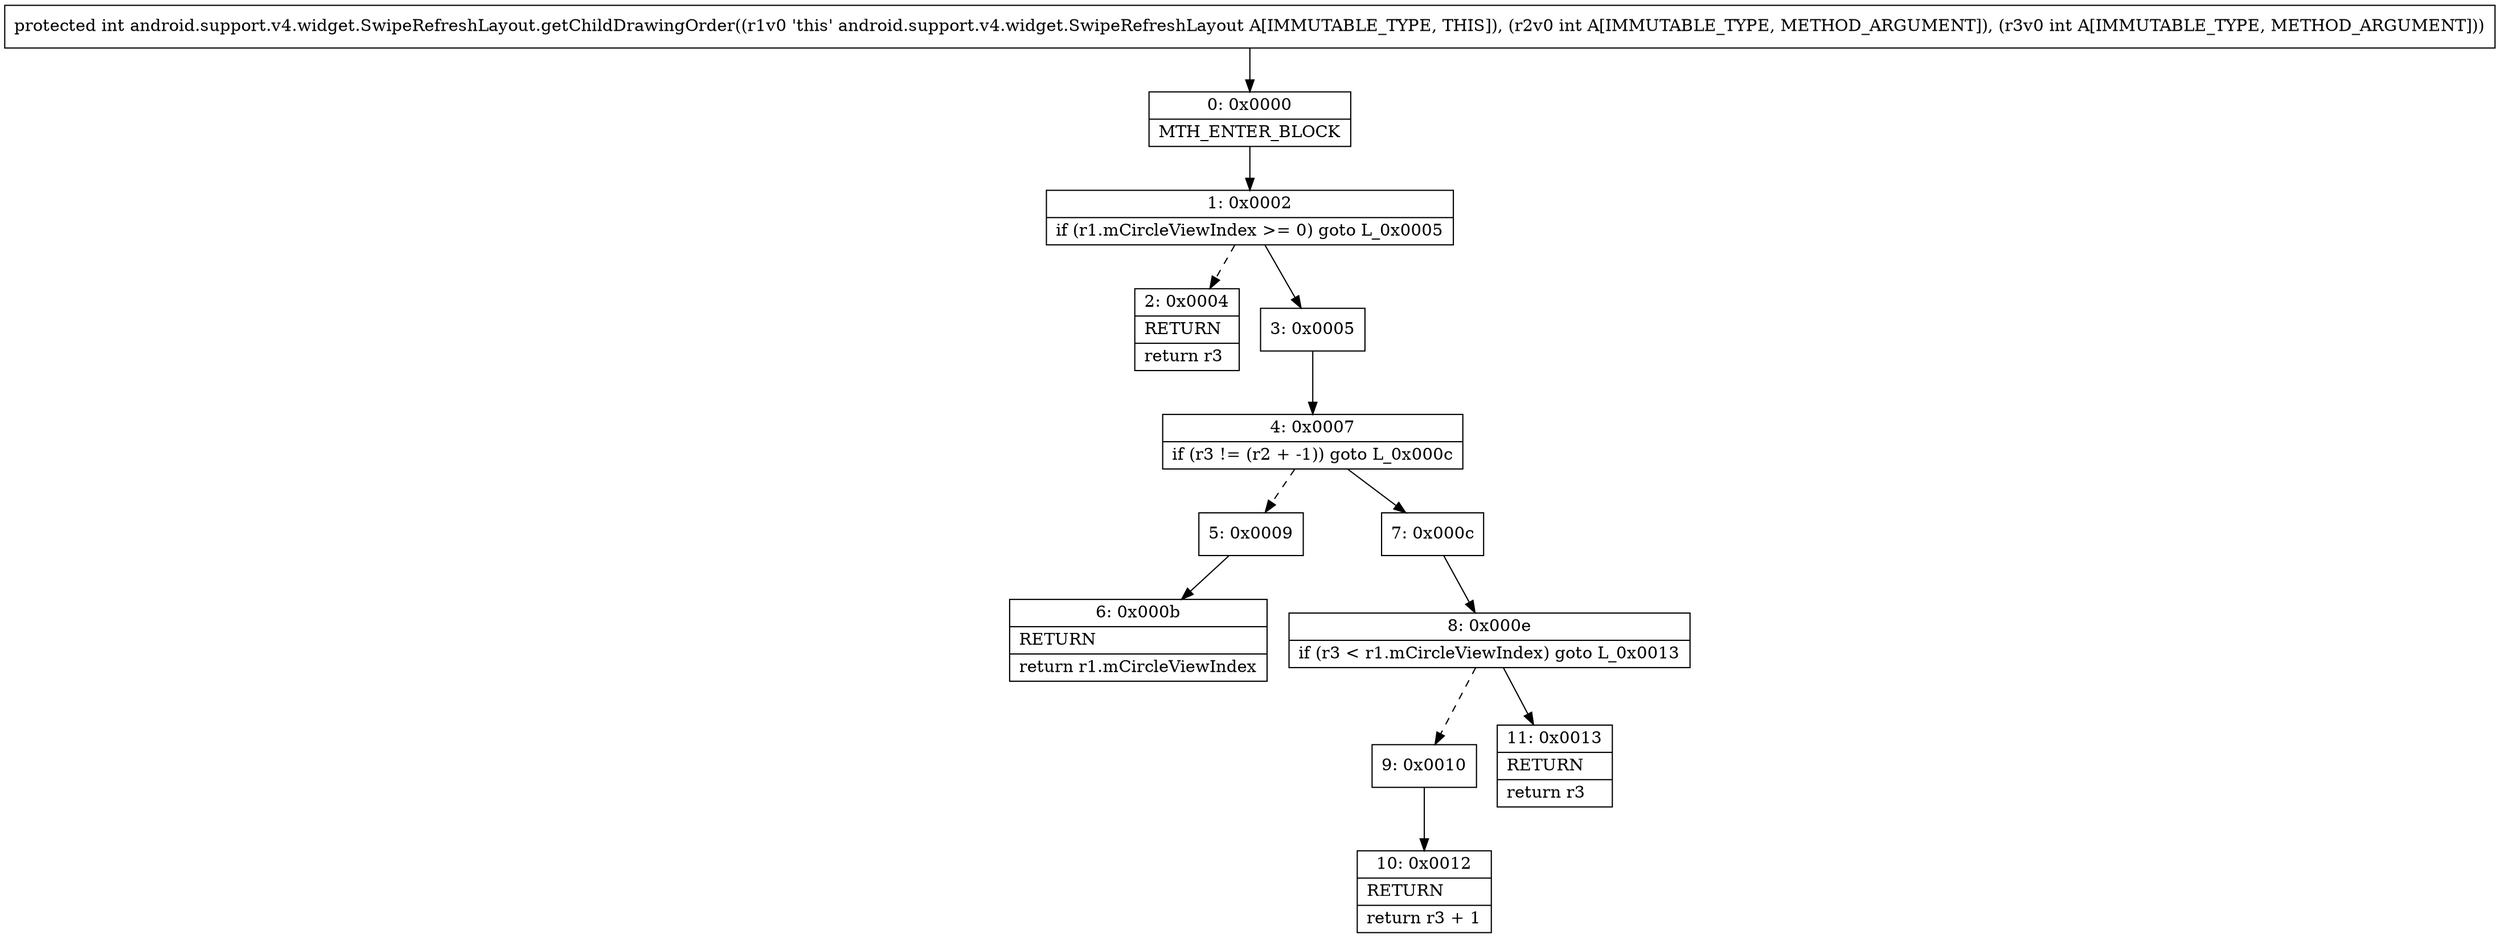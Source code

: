 digraph "CFG forandroid.support.v4.widget.SwipeRefreshLayout.getChildDrawingOrder(II)I" {
Node_0 [shape=record,label="{0\:\ 0x0000|MTH_ENTER_BLOCK\l}"];
Node_1 [shape=record,label="{1\:\ 0x0002|if (r1.mCircleViewIndex \>= 0) goto L_0x0005\l}"];
Node_2 [shape=record,label="{2\:\ 0x0004|RETURN\l|return r3\l}"];
Node_3 [shape=record,label="{3\:\ 0x0005}"];
Node_4 [shape=record,label="{4\:\ 0x0007|if (r3 != (r2 + \-1)) goto L_0x000c\l}"];
Node_5 [shape=record,label="{5\:\ 0x0009}"];
Node_6 [shape=record,label="{6\:\ 0x000b|RETURN\l|return r1.mCircleViewIndex\l}"];
Node_7 [shape=record,label="{7\:\ 0x000c}"];
Node_8 [shape=record,label="{8\:\ 0x000e|if (r3 \< r1.mCircleViewIndex) goto L_0x0013\l}"];
Node_9 [shape=record,label="{9\:\ 0x0010}"];
Node_10 [shape=record,label="{10\:\ 0x0012|RETURN\l|return r3 + 1\l}"];
Node_11 [shape=record,label="{11\:\ 0x0013|RETURN\l|return r3\l}"];
MethodNode[shape=record,label="{protected int android.support.v4.widget.SwipeRefreshLayout.getChildDrawingOrder((r1v0 'this' android.support.v4.widget.SwipeRefreshLayout A[IMMUTABLE_TYPE, THIS]), (r2v0 int A[IMMUTABLE_TYPE, METHOD_ARGUMENT]), (r3v0 int A[IMMUTABLE_TYPE, METHOD_ARGUMENT])) }"];
MethodNode -> Node_0;
Node_0 -> Node_1;
Node_1 -> Node_2[style=dashed];
Node_1 -> Node_3;
Node_3 -> Node_4;
Node_4 -> Node_5[style=dashed];
Node_4 -> Node_7;
Node_5 -> Node_6;
Node_7 -> Node_8;
Node_8 -> Node_9[style=dashed];
Node_8 -> Node_11;
Node_9 -> Node_10;
}

